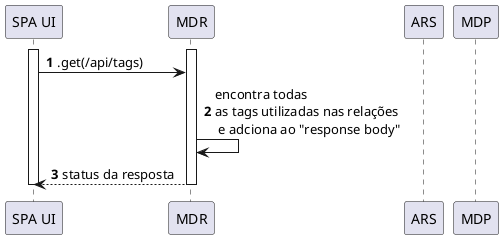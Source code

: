 @startuml
autonumber
'hide footbox

participant "SPA UI" as ui
participant "MDR" as mdr
participant "ARS" as ars
participant "MDP" as mdp

activate ui
activate mdr
ui->mdr: .get(/api/tags)
mdr->mdr: encontra todas \nas tags utilizadas nas relações \n e adciona ao "response body"
mdr-->ui: status da resposta
deactivate ui
deactivate mdr
@enduml
